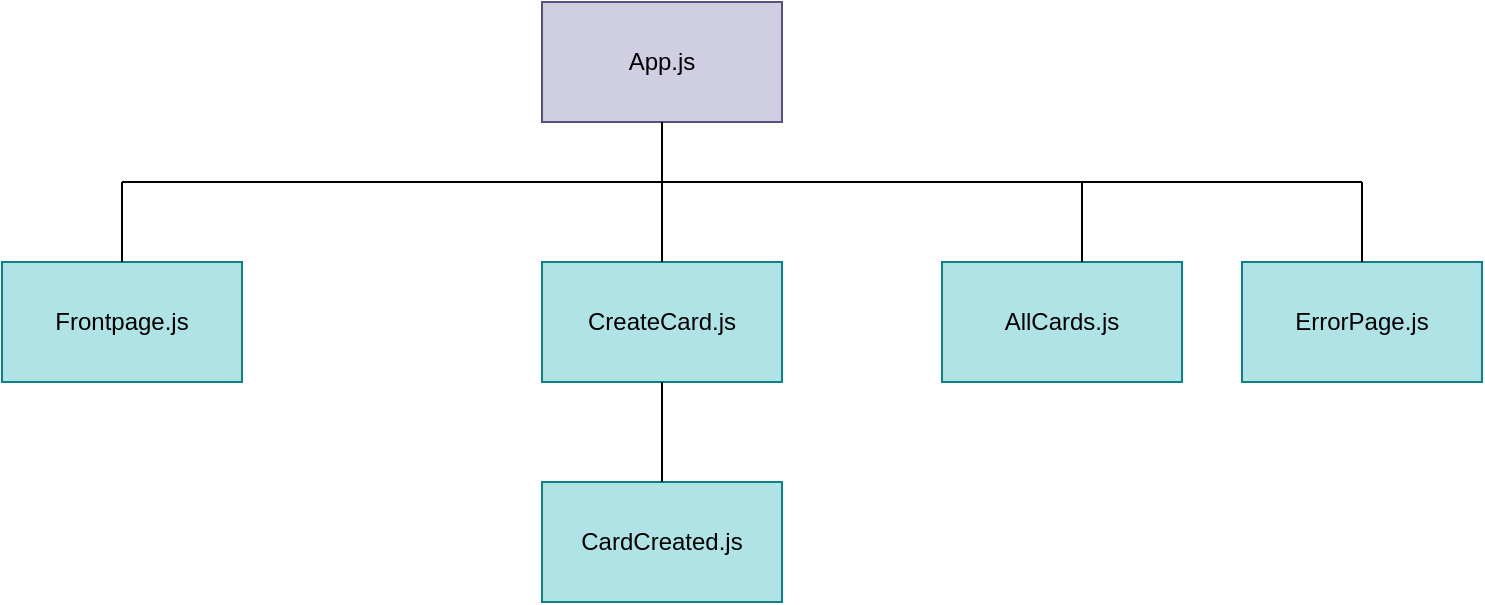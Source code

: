 <mxfile version="20.2.1" type="device"><diagram id="kwxr5IUxmEcGxYoDrWl9" name="Page-1"><mxGraphModel dx="782" dy="468" grid="1" gridSize="10" guides="1" tooltips="1" connect="1" arrows="1" fold="1" page="1" pageScale="1" pageWidth="1654" pageHeight="2336" math="0" shadow="0"><root><mxCell id="0"/><mxCell id="1" parent="0"/><mxCell id="gWbFMvMLjPws_eVdYslM-1" value="App.js" style="rounded=0;whiteSpace=wrap;html=1;fillColor=#d0cee2;strokeColor=#56517e;" parent="1" vertex="1"><mxGeometry x="290" y="30" width="120" height="60" as="geometry"/></mxCell><mxCell id="gWbFMvMLjPws_eVdYslM-3" value="Frontpage.js" style="rounded=0;whiteSpace=wrap;html=1;fillColor=#b0e3e6;strokeColor=#0e8088;" parent="1" vertex="1"><mxGeometry x="20" y="160" width="120" height="60" as="geometry"/></mxCell><mxCell id="gWbFMvMLjPws_eVdYslM-4" value="CreateCard.js" style="rounded=0;whiteSpace=wrap;html=1;fillColor=#b0e3e6;strokeColor=#0e8088;" parent="1" vertex="1"><mxGeometry x="290" y="160" width="120" height="60" as="geometry"/></mxCell><mxCell id="gWbFMvMLjPws_eVdYslM-5" value="AllCards.js" style="rounded=0;whiteSpace=wrap;html=1;fillColor=#b0e3e6;strokeColor=#0e8088;" parent="1" vertex="1"><mxGeometry x="490" y="160" width="120" height="60" as="geometry"/></mxCell><mxCell id="gWbFMvMLjPws_eVdYslM-6" value="ErrorPage.js" style="rounded=0;whiteSpace=wrap;html=1;fillColor=#b0e3e6;strokeColor=#0e8088;" parent="1" vertex="1"><mxGeometry x="640" y="160" width="120" height="60" as="geometry"/></mxCell><mxCell id="gWbFMvMLjPws_eVdYslM-7" value="CardCreated.js" style="rounded=0;whiteSpace=wrap;html=1;fillColor=#b0e3e6;strokeColor=#0e8088;" parent="1" vertex="1"><mxGeometry x="290" y="270" width="120" height="60" as="geometry"/></mxCell><mxCell id="MrViQHMccOjdaxstRLFG-1" value="" style="endArrow=none;html=1;rounded=0;" edge="1" parent="1"><mxGeometry width="50" height="50" relative="1" as="geometry"><mxPoint x="80" y="120" as="sourcePoint"/><mxPoint x="700" y="120" as="targetPoint"/></mxGeometry></mxCell><mxCell id="MrViQHMccOjdaxstRLFG-2" value="" style="endArrow=none;html=1;rounded=0;entryX=0.5;entryY=1;entryDx=0;entryDy=0;" edge="1" parent="1" target="gWbFMvMLjPws_eVdYslM-1"><mxGeometry width="50" height="50" relative="1" as="geometry"><mxPoint x="350" y="120" as="sourcePoint"/><mxPoint x="430" y="220" as="targetPoint"/></mxGeometry></mxCell><mxCell id="MrViQHMccOjdaxstRLFG-3" value="" style="endArrow=none;html=1;rounded=0;entryX=0.5;entryY=1;entryDx=0;entryDy=0;exitX=0.5;exitY=0;exitDx=0;exitDy=0;" edge="1" parent="1" source="gWbFMvMLjPws_eVdYslM-7" target="gWbFMvMLjPws_eVdYslM-4"><mxGeometry width="50" height="50" relative="1" as="geometry"><mxPoint x="380" y="270" as="sourcePoint"/><mxPoint x="430" y="220" as="targetPoint"/></mxGeometry></mxCell><mxCell id="MrViQHMccOjdaxstRLFG-4" value="" style="endArrow=none;html=1;rounded=0;exitX=0.5;exitY=0;exitDx=0;exitDy=0;" edge="1" parent="1" source="gWbFMvMLjPws_eVdYslM-3"><mxGeometry width="50" height="50" relative="1" as="geometry"><mxPoint x="80" y="150" as="sourcePoint"/><mxPoint x="80" y="120" as="targetPoint"/></mxGeometry></mxCell><mxCell id="MrViQHMccOjdaxstRLFG-6" value="" style="endArrow=none;html=1;rounded=0;exitX=0.5;exitY=0;exitDx=0;exitDy=0;" edge="1" parent="1" source="gWbFMvMLjPws_eVdYslM-4"><mxGeometry width="50" height="50" relative="1" as="geometry"><mxPoint x="350" y="150" as="sourcePoint"/><mxPoint x="350" y="120" as="targetPoint"/></mxGeometry></mxCell><mxCell id="MrViQHMccOjdaxstRLFG-7" value="" style="endArrow=none;html=1;rounded=0;" edge="1" parent="1"><mxGeometry width="50" height="50" relative="1" as="geometry"><mxPoint x="560" y="160" as="sourcePoint"/><mxPoint x="560" y="120" as="targetPoint"/></mxGeometry></mxCell><mxCell id="MrViQHMccOjdaxstRLFG-8" value="" style="endArrow=none;html=1;rounded=0;exitX=0.5;exitY=0;exitDx=0;exitDy=0;" edge="1" parent="1" source="gWbFMvMLjPws_eVdYslM-6"><mxGeometry width="50" height="50" relative="1" as="geometry"><mxPoint x="380" y="270" as="sourcePoint"/><mxPoint x="700" y="120" as="targetPoint"/></mxGeometry></mxCell></root></mxGraphModel></diagram></mxfile>